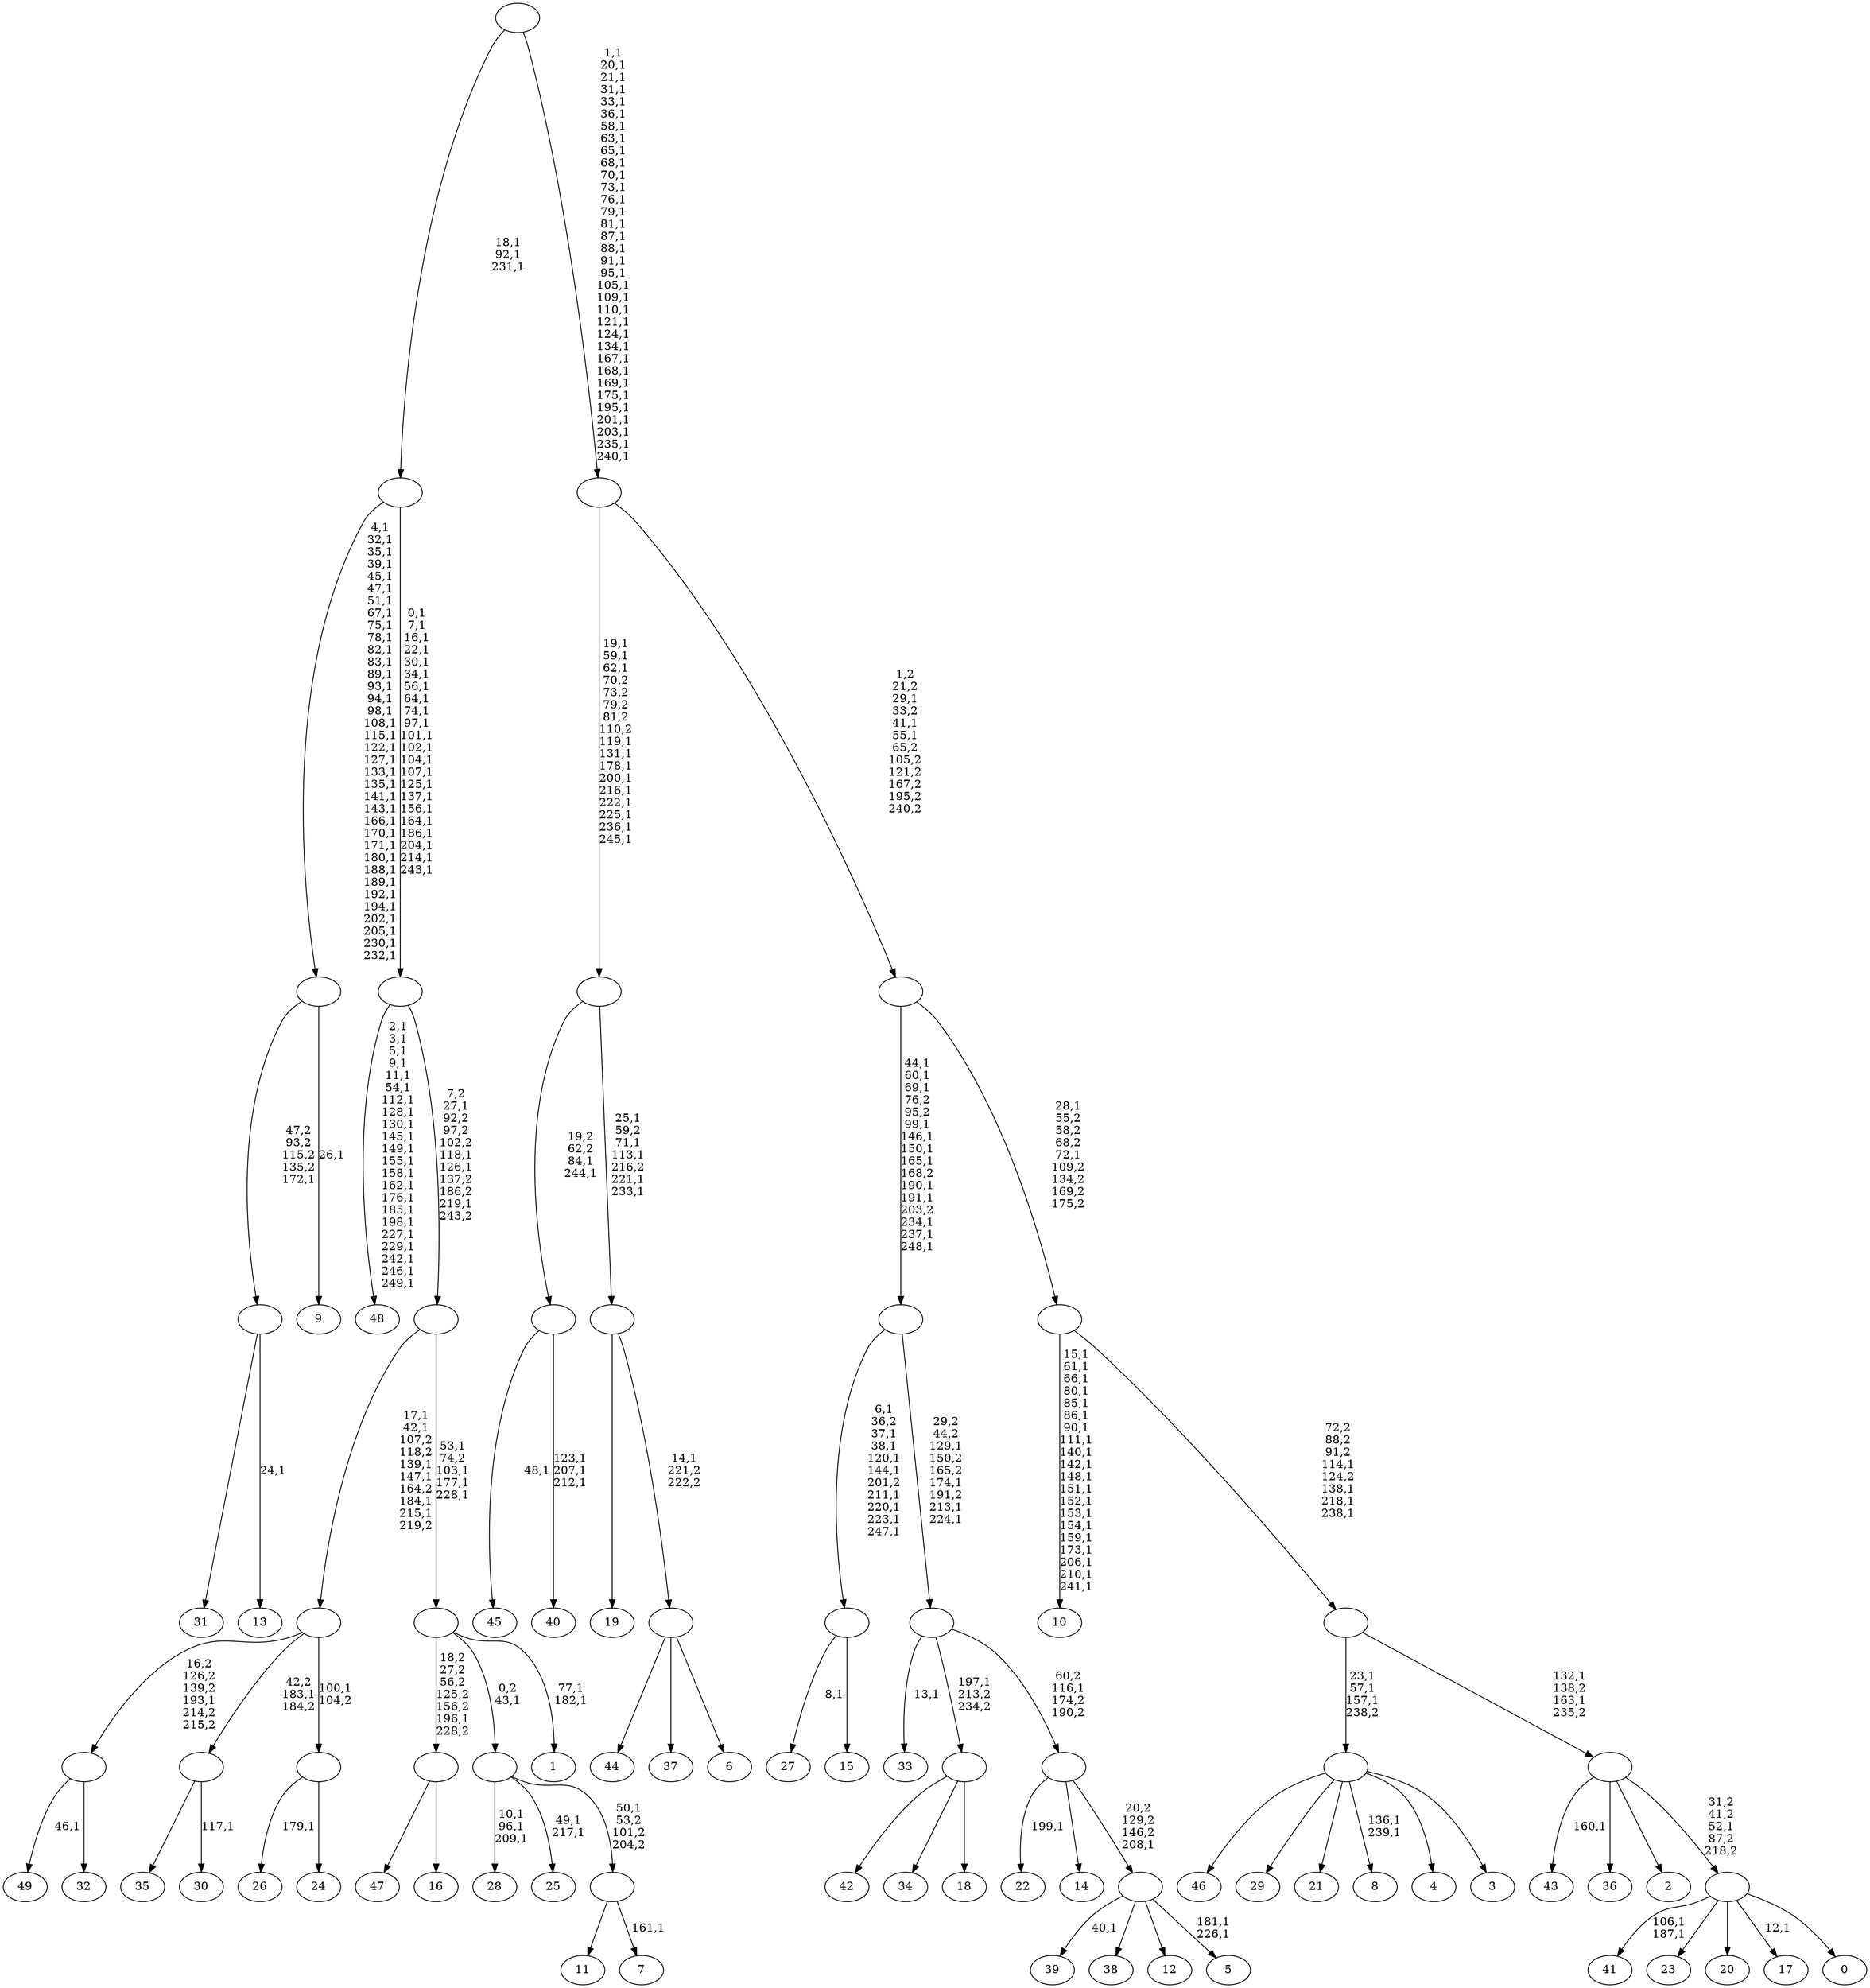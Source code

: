 digraph T {
	300 [label="49"]
	298 [label="48"]
	275 [label="47"]
	274 [label="46"]
	273 [label="45"]
	271 [label="44"]
	270 [label="43"]
	268 [label="42"]
	267 [label="41"]
	264 [label="40"]
	260 [label=""]
	258 [label="39"]
	256 [label="38"]
	255 [label="37"]
	254 [label="36"]
	253 [label="35"]
	252 [label="34"]
	251 [label="33"]
	249 [label="32"]
	248 [label=""]
	247 [label="31"]
	246 [label="30"]
	244 [label=""]
	243 [label="29"]
	242 [label="28"]
	238 [label="27"]
	236 [label="26"]
	234 [label="25"]
	231 [label="24"]
	230 [label=""]
	229 [label=""]
	223 [label="23"]
	222 [label="22"]
	220 [label="21"]
	219 [label="20"]
	218 [label="19"]
	217 [label="18"]
	216 [label=""]
	215 [label="17"]
	213 [label="16"]
	212 [label=""]
	211 [label="15"]
	210 [label=""]
	201 [label="14"]
	200 [label="13"]
	198 [label=""]
	197 [label="12"]
	196 [label="11"]
	195 [label="10"]
	174 [label="9"]
	172 [label=""]
	136 [label="8"]
	133 [label="7"]
	131 [label=""]
	130 [label=""]
	129 [label="6"]
	128 [label=""]
	127 [label=""]
	122 [label=""]
	110 [label="5"]
	107 [label=""]
	106 [label=""]
	105 [label=""]
	101 [label=""]
	89 [label="4"]
	88 [label="3"]
	87 [label=""]
	84 [label="2"]
	83 [label="1"]
	80 [label=""]
	76 [label=""]
	72 [label=""]
	50 [label=""]
	47 [label="0"]
	46 [label=""]
	45 [label=""]
	43 [label=""]
	39 [label=""]
	37 [label=""]
	34 [label=""]
	0 [label=""]
	260 -> 264 [label="123,1\n207,1\n212,1"]
	260 -> 273 [label="48,1"]
	248 -> 300 [label="46,1"]
	248 -> 249 [label=""]
	244 -> 246 [label="117,1"]
	244 -> 253 [label=""]
	230 -> 236 [label="179,1"]
	230 -> 231 [label=""]
	229 -> 248 [label="16,2\n126,2\n139,2\n193,1\n214,2\n215,2"]
	229 -> 244 [label="42,2\n183,1\n184,2"]
	229 -> 230 [label="100,1\n104,2"]
	216 -> 268 [label=""]
	216 -> 252 [label=""]
	216 -> 217 [label=""]
	212 -> 275 [label=""]
	212 -> 213 [label=""]
	210 -> 238 [label="8,1"]
	210 -> 211 [label=""]
	198 -> 200 [label="24,1"]
	198 -> 247 [label=""]
	172 -> 174 [label="26,1"]
	172 -> 198 [label="47,2\n93,2\n115,2\n135,2\n172,1"]
	131 -> 133 [label="161,1"]
	131 -> 196 [label=""]
	130 -> 234 [label="49,1\n217,1"]
	130 -> 242 [label="10,1\n96,1\n209,1"]
	130 -> 131 [label="50,1\n53,2\n101,2\n204,2"]
	128 -> 271 [label=""]
	128 -> 255 [label=""]
	128 -> 129 [label=""]
	127 -> 218 [label=""]
	127 -> 128 [label="14,1\n221,2\n222,2"]
	122 -> 127 [label="25,1\n59,2\n71,1\n113,1\n216,2\n221,1\n233,1"]
	122 -> 260 [label="19,2\n62,2\n84,1\n244,1"]
	107 -> 110 [label="181,1\n226,1"]
	107 -> 258 [label="40,1"]
	107 -> 256 [label=""]
	107 -> 197 [label=""]
	106 -> 222 [label="199,1"]
	106 -> 201 [label=""]
	106 -> 107 [label="20,2\n129,2\n146,2\n208,1"]
	105 -> 251 [label="13,1"]
	105 -> 216 [label="197,1\n213,2\n234,2"]
	105 -> 106 [label="60,2\n116,1\n174,2\n190,2"]
	101 -> 105 [label="29,2\n44,2\n129,1\n150,2\n165,2\n174,1\n191,2\n213,1\n224,1"]
	101 -> 210 [label="6,1\n36,2\n37,1\n38,1\n120,1\n144,1\n201,2\n211,1\n220,1\n223,1\n247,1"]
	87 -> 136 [label="136,1\n239,1"]
	87 -> 274 [label=""]
	87 -> 243 [label=""]
	87 -> 220 [label=""]
	87 -> 89 [label=""]
	87 -> 88 [label=""]
	80 -> 83 [label="77,1\n182,1"]
	80 -> 212 [label="18,2\n27,2\n56,2\n125,2\n156,2\n196,1\n228,2"]
	80 -> 130 [label="0,2\n43,1"]
	76 -> 80 [label="53,1\n74,2\n103,1\n177,1\n228,1"]
	76 -> 229 [label="17,1\n42,1\n107,2\n118,2\n139,1\n147,1\n164,2\n184,1\n215,1\n219,2"]
	72 -> 76 [label="7,2\n27,1\n92,2\n97,2\n102,2\n118,1\n126,1\n137,2\n186,2\n219,1\n243,2"]
	72 -> 298 [label="2,1\n3,1\n5,1\n9,1\n11,1\n54,1\n112,1\n128,1\n130,1\n145,1\n149,1\n155,1\n158,1\n162,1\n176,1\n185,1\n198,1\n227,1\n229,1\n242,1\n246,1\n249,1"]
	50 -> 72 [label="0,1\n7,1\n16,1\n22,1\n30,1\n34,1\n56,1\n64,1\n74,1\n97,1\n101,1\n102,1\n104,1\n107,1\n125,1\n137,1\n156,1\n164,1\n186,1\n204,1\n214,1\n243,1"]
	50 -> 172 [label="4,1\n32,1\n35,1\n39,1\n45,1\n47,1\n51,1\n67,1\n75,1\n78,1\n82,1\n83,1\n89,1\n93,1\n94,1\n98,1\n108,1\n115,1\n122,1\n127,1\n133,1\n135,1\n141,1\n143,1\n166,1\n170,1\n171,1\n180,1\n188,1\n189,1\n192,1\n194,1\n202,1\n205,1\n230,1\n232,1"]
	46 -> 215 [label="12,1"]
	46 -> 267 [label="106,1\n187,1"]
	46 -> 223 [label=""]
	46 -> 219 [label=""]
	46 -> 47 [label=""]
	45 -> 270 [label="160,1"]
	45 -> 254 [label=""]
	45 -> 84 [label=""]
	45 -> 46 [label="31,2\n41,2\n52,1\n87,2\n218,2"]
	43 -> 45 [label="132,1\n138,2\n163,1\n235,2"]
	43 -> 87 [label="23,1\n57,1\n157,1\n238,2"]
	39 -> 43 [label="72,2\n88,2\n91,2\n114,1\n124,2\n138,1\n218,1\n238,1"]
	39 -> 195 [label="15,1\n61,1\n66,1\n80,1\n85,1\n86,1\n90,1\n111,1\n140,1\n142,1\n148,1\n151,1\n152,1\n153,1\n154,1\n159,1\n173,1\n206,1\n210,1\n241,1"]
	37 -> 39 [label="28,1\n55,2\n58,2\n68,2\n72,1\n109,2\n134,2\n169,2\n175,2"]
	37 -> 101 [label="44,1\n60,1\n69,1\n76,2\n95,2\n99,1\n146,1\n150,1\n165,1\n168,2\n190,1\n191,1\n203,2\n234,1\n237,1\n248,1"]
	34 -> 37 [label="1,2\n21,2\n29,1\n33,2\n41,1\n55,1\n65,2\n105,2\n121,2\n167,2\n195,2\n240,2"]
	34 -> 122 [label="19,1\n59,1\n62,1\n70,2\n73,2\n79,2\n81,2\n110,2\n119,1\n131,1\n178,1\n200,1\n216,1\n222,1\n225,1\n236,1\n245,1"]
	0 -> 34 [label="1,1\n20,1\n21,1\n31,1\n33,1\n36,1\n58,1\n63,1\n65,1\n68,1\n70,1\n73,1\n76,1\n79,1\n81,1\n87,1\n88,1\n91,1\n95,1\n105,1\n109,1\n110,1\n121,1\n124,1\n134,1\n167,1\n168,1\n169,1\n175,1\n195,1\n201,1\n203,1\n235,1\n240,1"]
	0 -> 50 [label="18,1\n92,1\n231,1"]
}
